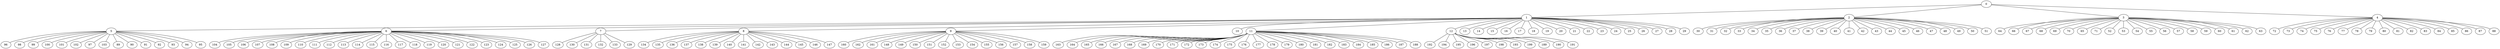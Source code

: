 
graph graphname {
    0 -- 1
0 -- 2
0 -- 3
0 -- 4
1 -- 5
1 -- 6
1 -- 7
1 -- 8
1 -- 9
1 -- 10
1 -- 11
1 -- 12
1 -- 13
1 -- 14
1 -- 15
1 -- 16
1 -- 17
1 -- 18
1 -- 19
1 -- 20
1 -- 21
1 -- 22
1 -- 23
1 -- 24
1 -- 25
1 -- 26
1 -- 27
1 -- 28
1 -- 29
2 -- 30
2 -- 31
2 -- 32
2 -- 33
2 -- 34
2 -- 35
2 -- 36
2 -- 37
2 -- 38
2 -- 39
2 -- 40
2 -- 41
2 -- 42
2 -- 43
2 -- 44
2 -- 45
2 -- 46
2 -- 47
2 -- 48
2 -- 49
2 -- 50
2 -- 51
3 -- 64
3 -- 66
3 -- 67
3 -- 68
3 -- 69
3 -- 70
3 -- 65
3 -- 71
3 -- 52
3 -- 53
3 -- 54
3 -- 55
3 -- 56
3 -- 57
3 -- 58
3 -- 59
3 -- 60
3 -- 61
3 -- 62
3 -- 63
4 -- 72
4 -- 73
4 -- 74
4 -- 75
4 -- 76
4 -- 77
4 -- 78
4 -- 79
4 -- 80
4 -- 81
4 -- 82
4 -- 83
4 -- 84
4 -- 85
4 -- 86
4 -- 87
4 -- 88
5 -- 96
5 -- 98
5 -- 99
5 -- 100
5 -- 101
5 -- 102
5 -- 97
5 -- 103
5 -- 89
5 -- 90
5 -- 91
5 -- 92
5 -- 93
5 -- 94
5 -- 95
6 -- 104
6 -- 105
6 -- 106
6 -- 107
6 -- 108
6 -- 109
6 -- 110
6 -- 111
6 -- 112
6 -- 113
6 -- 114
6 -- 115
6 -- 116
6 -- 117
6 -- 118
6 -- 119
6 -- 120
6 -- 121
6 -- 122
6 -- 123
6 -- 124
6 -- 125
6 -- 126
6 -- 127
7 -- 128
7 -- 130
7 -- 131
7 -- 132
7 -- 133
7 -- 129
8 -- 134
8 -- 135
8 -- 136
8 -- 137
8 -- 138
8 -- 139
8 -- 140
8 -- 141
8 -- 142
8 -- 143
8 -- 144
8 -- 145
8 -- 146
8 -- 147
9 -- 160
9 -- 162
9 -- 161
9 -- 148
9 -- 149
9 -- 150
9 -- 151
9 -- 152
9 -- 153
9 -- 154
9 -- 155
9 -- 156
9 -- 157
9 -- 158
9 -- 159
11 -- 163
11 -- 164
11 -- 165
11 -- 166
11 -- 167
11 -- 168
11 -- 169
11 -- 170
11 -- 171
11 -- 172
11 -- 173
11 -- 174
11 -- 175
11 -- 176
11 -- 177
11 -- 178
11 -- 179
11 -- 180
11 -- 181
11 -- 182
11 -- 183
11 -- 184
11 -- 185
11 -- 186
11 -- 187
11 -- 188
12 -- 192
12 -- 194
12 -- 195
12 -- 196
12 -- 197
12 -- 198
12 -- 193
12 -- 199
12 -- 189
12 -- 190
12 -- 191

}
